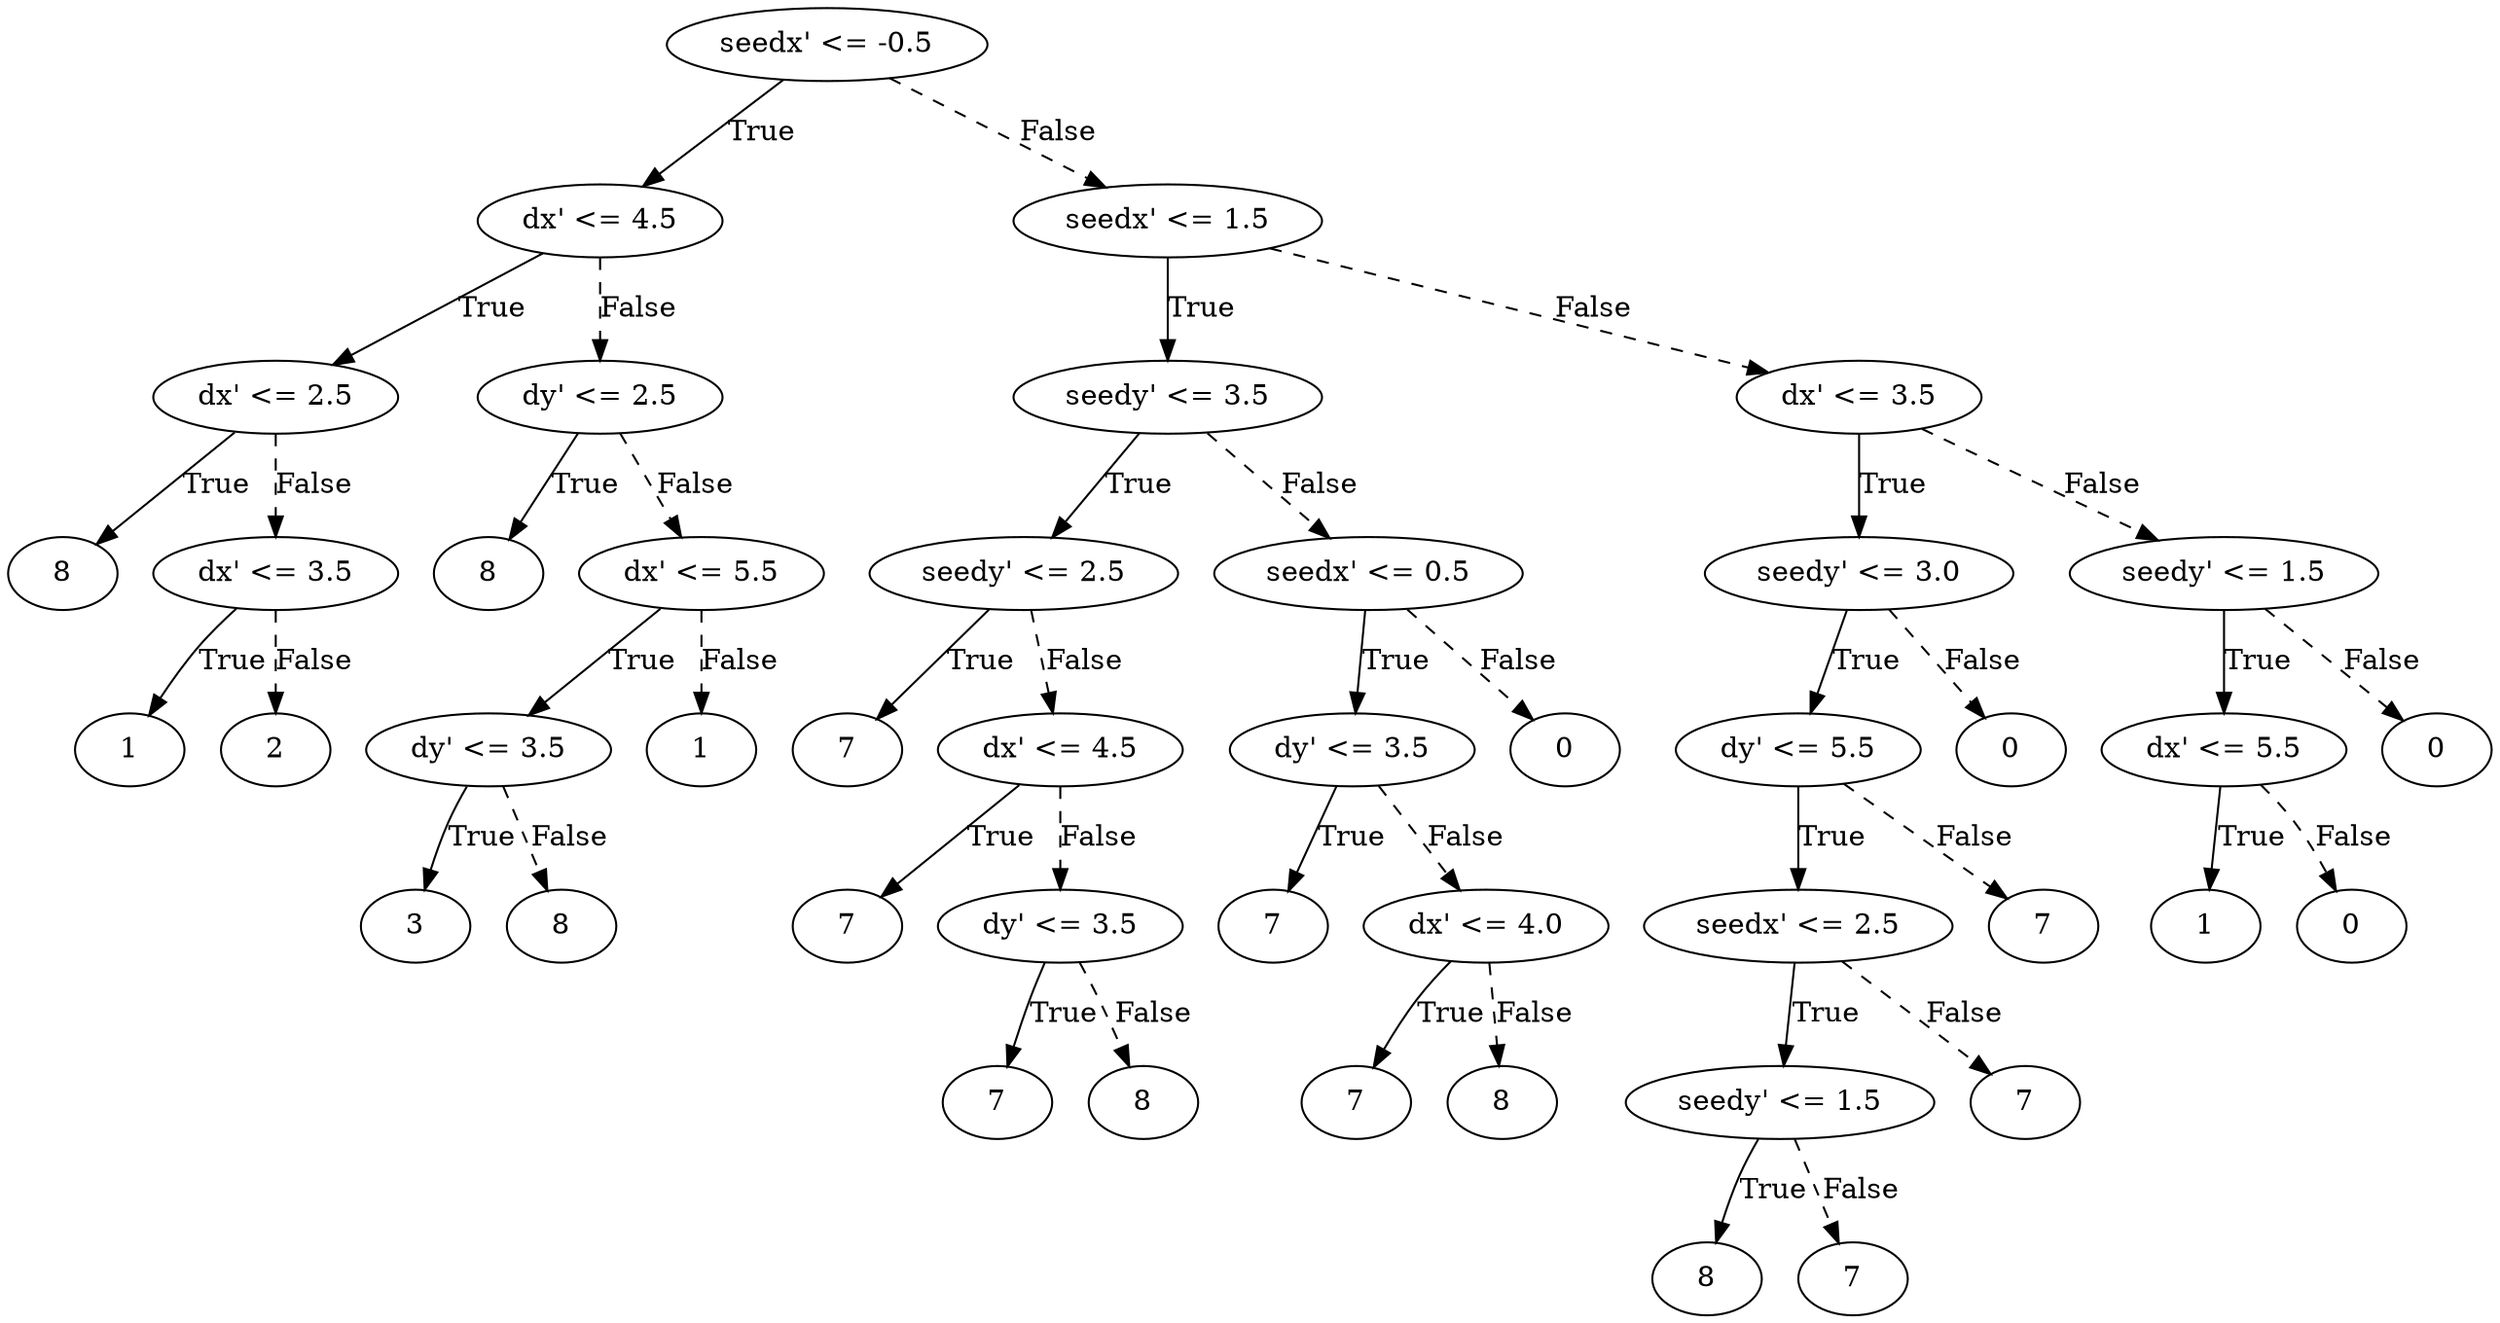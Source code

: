 digraph {
0 [label="seedx' <= -0.5"];
1 [label="dx' <= 4.5"];
2 [label="dx' <= 2.5"];
3 [label="8"];
2 -> 3 [label="True"];
4 [label="dx' <= 3.5"];
5 [label="1"];
4 -> 5 [label="True"];
6 [label="2"];
4 -> 6 [style="dashed", label="False"];
2 -> 4 [style="dashed", label="False"];
1 -> 2 [label="True"];
7 [label="dy' <= 2.5"];
8 [label="8"];
7 -> 8 [label="True"];
9 [label="dx' <= 5.5"];
10 [label="dy' <= 3.5"];
11 [label="3"];
10 -> 11 [label="True"];
12 [label="8"];
10 -> 12 [style="dashed", label="False"];
9 -> 10 [label="True"];
13 [label="1"];
9 -> 13 [style="dashed", label="False"];
7 -> 9 [style="dashed", label="False"];
1 -> 7 [style="dashed", label="False"];
0 -> 1 [label="True"];
14 [label="seedx' <= 1.5"];
15 [label="seedy' <= 3.5"];
16 [label="seedy' <= 2.5"];
17 [label="7"];
16 -> 17 [label="True"];
18 [label="dx' <= 4.5"];
19 [label="7"];
18 -> 19 [label="True"];
20 [label="dy' <= 3.5"];
21 [label="7"];
20 -> 21 [label="True"];
22 [label="8"];
20 -> 22 [style="dashed", label="False"];
18 -> 20 [style="dashed", label="False"];
16 -> 18 [style="dashed", label="False"];
15 -> 16 [label="True"];
23 [label="seedx' <= 0.5"];
24 [label="dy' <= 3.5"];
25 [label="7"];
24 -> 25 [label="True"];
26 [label="dx' <= 4.0"];
27 [label="7"];
26 -> 27 [label="True"];
28 [label="8"];
26 -> 28 [style="dashed", label="False"];
24 -> 26 [style="dashed", label="False"];
23 -> 24 [label="True"];
29 [label="0"];
23 -> 29 [style="dashed", label="False"];
15 -> 23 [style="dashed", label="False"];
14 -> 15 [label="True"];
30 [label="dx' <= 3.5"];
31 [label="seedy' <= 3.0"];
32 [label="dy' <= 5.5"];
33 [label="seedx' <= 2.5"];
34 [label="seedy' <= 1.5"];
35 [label="8"];
34 -> 35 [label="True"];
36 [label="7"];
34 -> 36 [style="dashed", label="False"];
33 -> 34 [label="True"];
37 [label="7"];
33 -> 37 [style="dashed", label="False"];
32 -> 33 [label="True"];
38 [label="7"];
32 -> 38 [style="dashed", label="False"];
31 -> 32 [label="True"];
39 [label="0"];
31 -> 39 [style="dashed", label="False"];
30 -> 31 [label="True"];
40 [label="seedy' <= 1.5"];
41 [label="dx' <= 5.5"];
42 [label="1"];
41 -> 42 [label="True"];
43 [label="0"];
41 -> 43 [style="dashed", label="False"];
40 -> 41 [label="True"];
44 [label="0"];
40 -> 44 [style="dashed", label="False"];
30 -> 40 [style="dashed", label="False"];
14 -> 30 [style="dashed", label="False"];
0 -> 14 [style="dashed", label="False"];

}